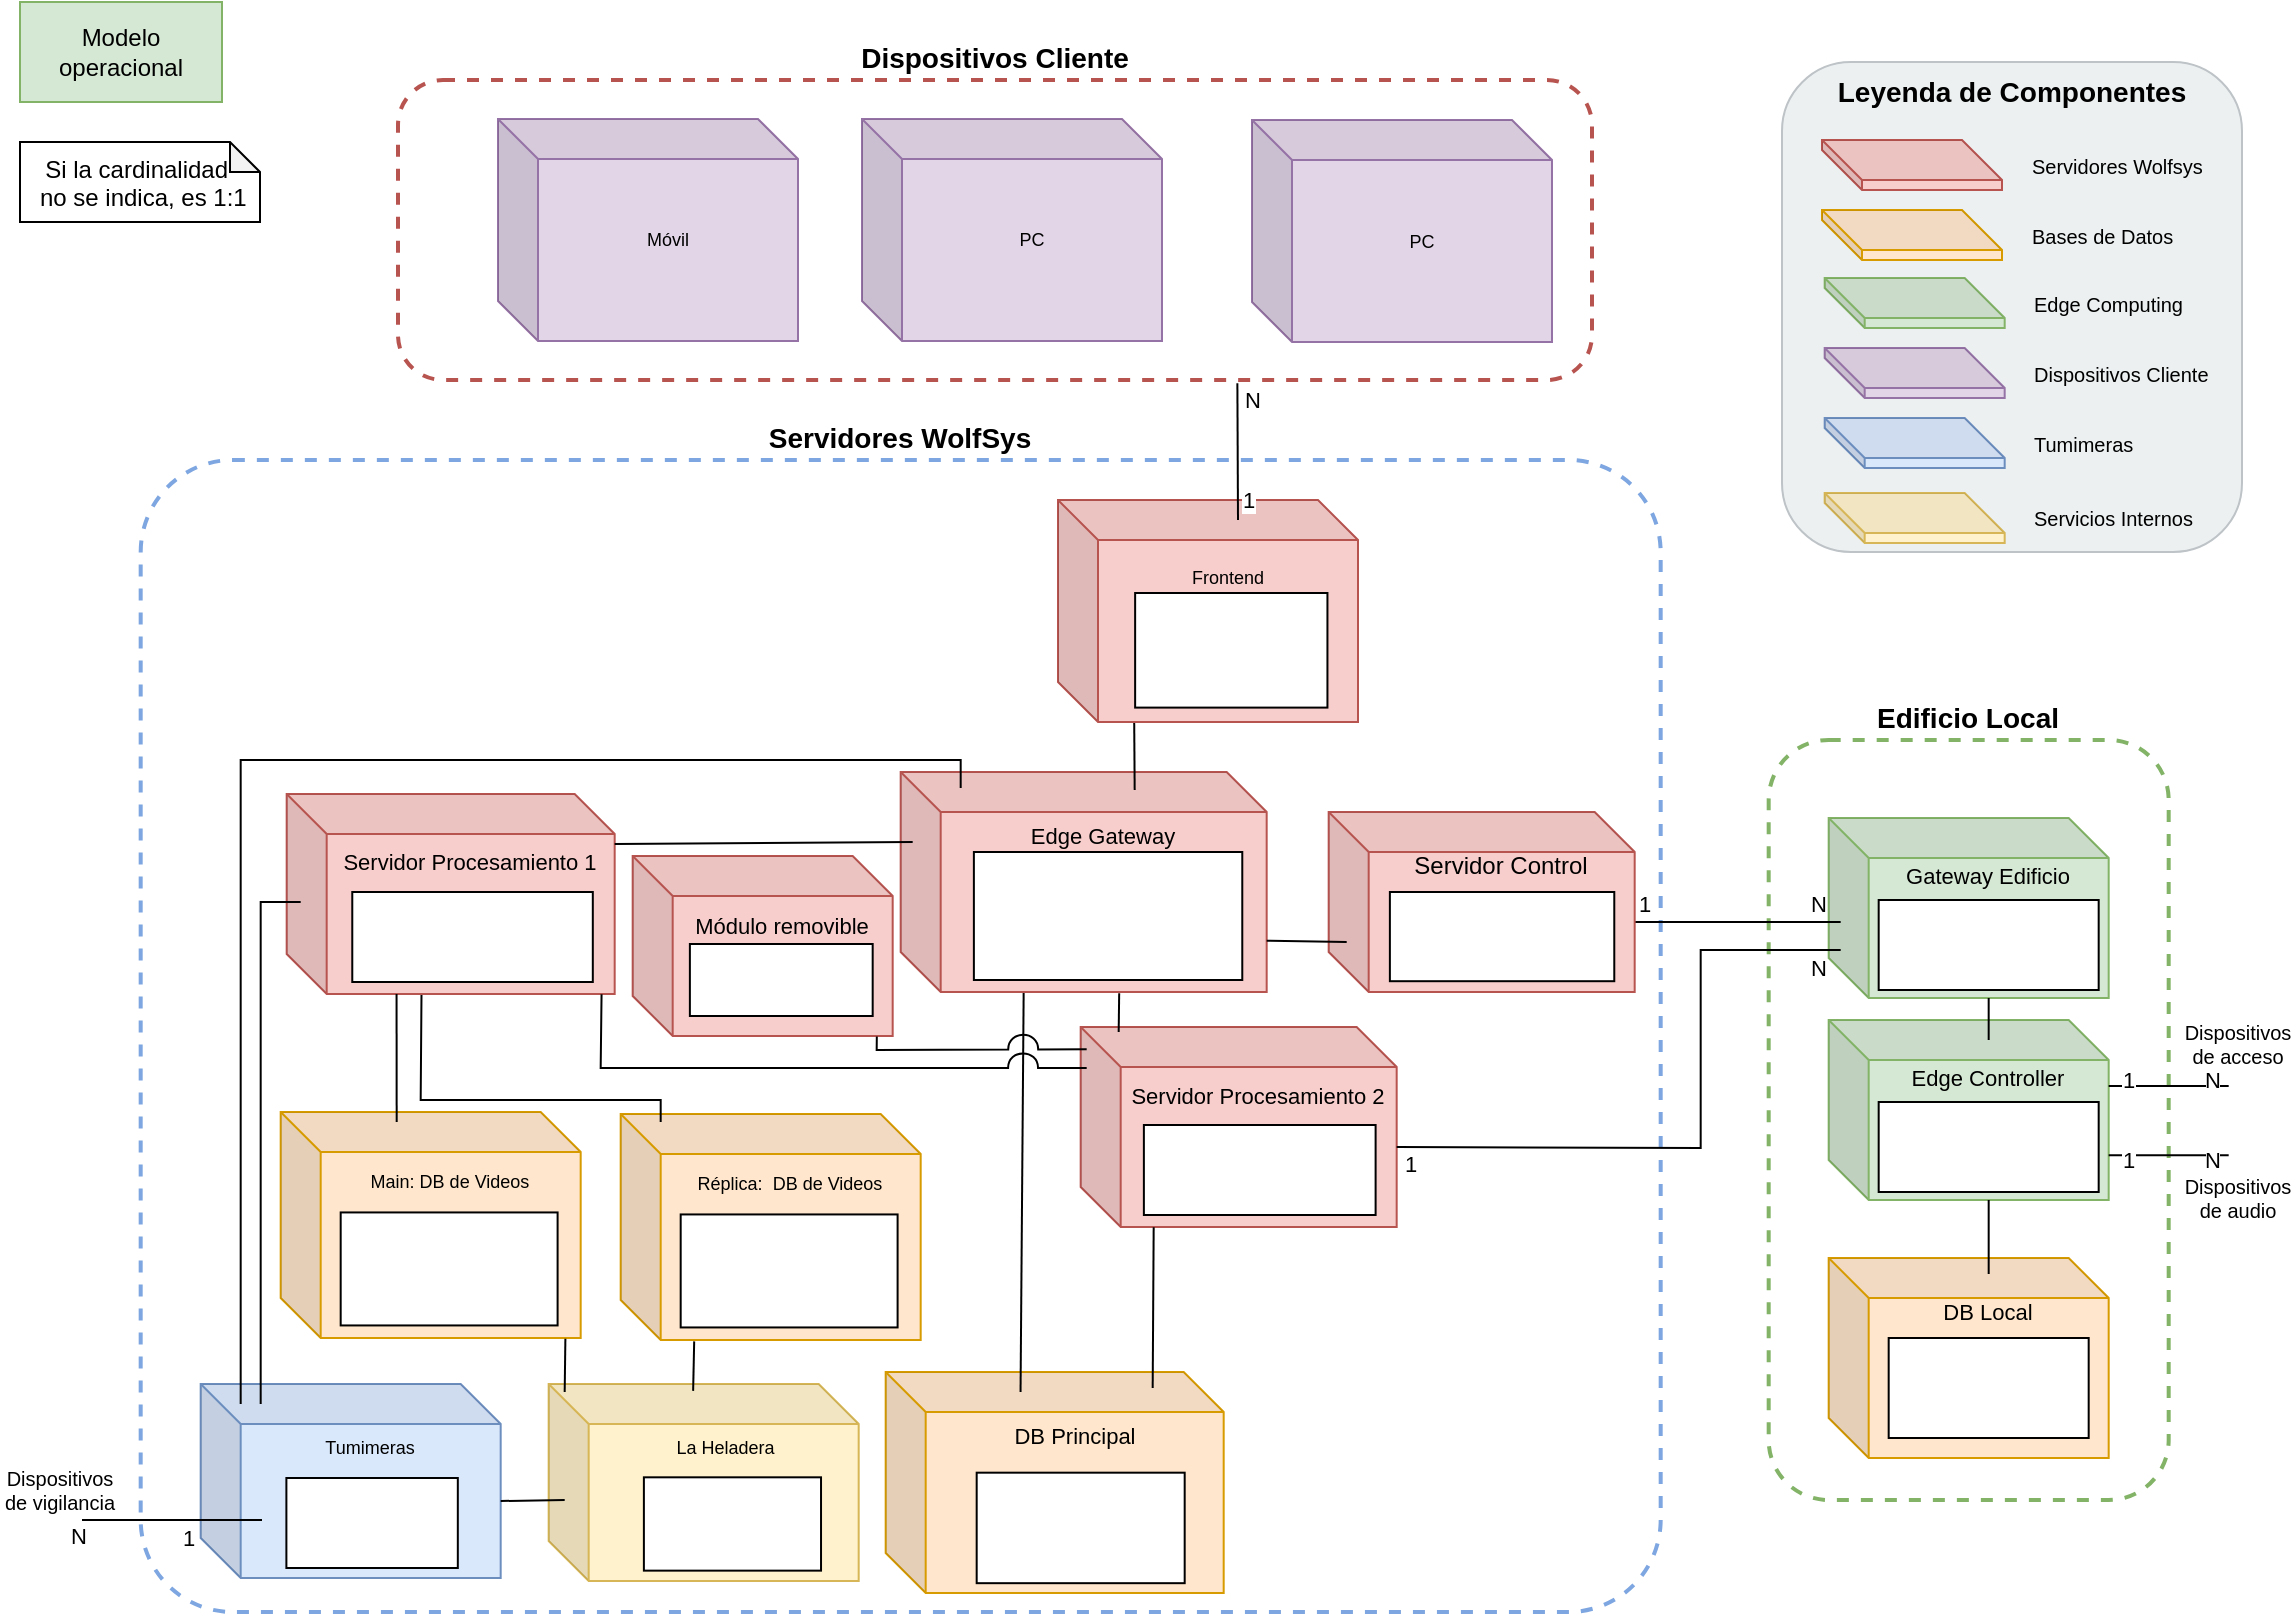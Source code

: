 <mxfile version="27.1.4">
  <diagram name="Page-1" id="L1RatjPxenl9vrnPu1-D">
    <mxGraphModel dx="349" dy="1107" grid="1" gridSize="10" guides="1" tooltips="1" connect="1" arrows="1" fold="1" page="1" pageScale="1" pageWidth="1169" pageHeight="827" math="0" shadow="0">
      <root>
        <mxCell id="0" />
        <mxCell id="1" parent="0" />
        <mxCell id="_g4azJEwnOYep_s2dSTF-1" value="Servidores WolfSys" style="rounded=1;whiteSpace=wrap;html=1;fillColor=none;strokeColor=#7EA6E0;strokeWidth=2;dashed=1;verticalAlign=bottom;fontSize=14;fontStyle=1;labelPosition=center;verticalLabelPosition=top;align=center;arcSize=8;" parent="1" vertex="1">
          <mxGeometry x="1241.34" y="240" width="760" height="576" as="geometry" />
        </mxCell>
        <mxCell id="_g4azJEwnOYep_s2dSTF-2" value="Edificio Local" style="rounded=1;whiteSpace=wrap;html=1;fillColor=none;strokeColor=#82B366;strokeWidth=2;dashed=1;verticalAlign=bottom;fontSize=14;fontStyle=1;labelPosition=center;verticalLabelPosition=top;align=center;" parent="1" vertex="1">
          <mxGeometry x="2055.34" y="380" width="200" height="380" as="geometry" />
        </mxCell>
        <mxCell id="_g4azJEwnOYep_s2dSTF-3" value="" style="group" parent="1" vertex="1" connectable="0">
          <mxGeometry x="2085.34" y="419" width="140" height="90" as="geometry" />
        </mxCell>
        <mxCell id="_g4azJEwnOYep_s2dSTF-4" value="Gateway Edificio&lt;br&gt;&lt;br&gt;&lt;div&gt;&lt;br&gt;&lt;/div&gt;&lt;div&gt;&lt;br&gt;&lt;/div&gt;&lt;div&gt;&lt;br&gt;&lt;/div&gt;" style="shape=cube;whiteSpace=wrap;html=1;boundedLbl=1;backgroundOutline=1;darkOpacity=0.05;darkOpacity2=0.1;fillColor=#d5e8d4;strokeColor=#82b366;fontSize=11;fontStyle=0;" parent="_g4azJEwnOYep_s2dSTF-3" vertex="1">
          <mxGeometry width="140" height="90" as="geometry" />
        </mxCell>
        <mxCell id="_g4azJEwnOYep_s2dSTF-5" value="" style="rounded=0;whiteSpace=wrap;html=1;" parent="_g4azJEwnOYep_s2dSTF-3" vertex="1">
          <mxGeometry x="25" y="41" width="110" height="45" as="geometry" />
        </mxCell>
        <mxCell id="_g4azJEwnOYep_s2dSTF-7" value="" style="group" parent="1" vertex="1" connectable="0">
          <mxGeometry x="2062" y="41" width="230" height="245" as="geometry" />
        </mxCell>
        <mxCell id="_g4azJEwnOYep_s2dSTF-8" value="Leyenda de Componentes" style="rounded=1;whiteSpace=wrap;html=1;fillColor=#ECF0F1;strokeColor=#BDC3C7;verticalAlign=top;fontSize=14;fontStyle=1;" parent="_g4azJEwnOYep_s2dSTF-7" vertex="1">
          <mxGeometry width="230" height="245" as="geometry" />
        </mxCell>
        <mxCell id="_g4azJEwnOYep_s2dSTF-9" value="Servidores Wolfsys" style="shape=cube;whiteSpace=wrap;html=1;boundedLbl=1;backgroundOutline=1;darkOpacity=0.05;darkOpacity2=0.1;fillColor=#f8cecc;strokeColor=#b85450;fontSize=10;verticalAlign=middle;labelBackgroundColor=none;horizontal=1;labelPosition=right;verticalLabelPosition=middle;align=left;spacing=15;" parent="_g4azJEwnOYep_s2dSTF-7" vertex="1">
          <mxGeometry x="20" y="39" width="90" height="25" as="geometry" />
        </mxCell>
        <mxCell id="_g4azJEwnOYep_s2dSTF-10" value="Bases de Datos" style="shape=cube;whiteSpace=wrap;html=1;boundedLbl=1;backgroundOutline=1;darkOpacity=0.05;darkOpacity2=0.1;fillColor=#ffe6cc;strokeColor=#d79b00;fontSize=10;align=left;labelPosition=right;verticalLabelPosition=middle;verticalAlign=middle;spacing=15;" parent="_g4azJEwnOYep_s2dSTF-7" vertex="1">
          <mxGeometry x="20" y="74" width="90" height="25" as="geometry" />
        </mxCell>
        <mxCell id="_g4azJEwnOYep_s2dSTF-11" value="Edge Computing" style="shape=cube;whiteSpace=wrap;html=1;boundedLbl=1;backgroundOutline=1;darkOpacity=0.05;darkOpacity2=0.1;fillColor=#d5e8d4;strokeColor=#82b366;fontSize=10;labelPosition=right;verticalLabelPosition=middle;align=left;verticalAlign=middle;spacing=15;" parent="_g4azJEwnOYep_s2dSTF-7" vertex="1">
          <mxGeometry x="21.34" y="108" width="90" height="25" as="geometry" />
        </mxCell>
        <mxCell id="_g4azJEwnOYep_s2dSTF-12" value="Dispositivos Cliente" style="shape=cube;whiteSpace=wrap;html=1;boundedLbl=1;backgroundOutline=1;darkOpacity=0.05;darkOpacity2=0.1;fillColor=#e1d5e7;strokeColor=#9673a6;fontSize=10;labelPosition=right;verticalLabelPosition=middle;align=left;verticalAlign=middle;spacing=15;" parent="_g4azJEwnOYep_s2dSTF-7" vertex="1">
          <mxGeometry x="21.34" y="143" width="90" height="25" as="geometry" />
        </mxCell>
        <mxCell id="_g4azJEwnOYep_s2dSTF-13" value="Tumimeras" style="shape=cube;whiteSpace=wrap;html=1;boundedLbl=1;backgroundOutline=1;darkOpacity=0.05;darkOpacity2=0.1;fillColor=#dae8fc;strokeColor=#6c8ebf;fontSize=10;labelPosition=right;verticalLabelPosition=middle;align=left;verticalAlign=middle;spacing=15;" parent="_g4azJEwnOYep_s2dSTF-7" vertex="1">
          <mxGeometry x="21.34" y="178" width="90" height="25" as="geometry" />
        </mxCell>
        <mxCell id="_g4azJEwnOYep_s2dSTF-14" value="Servicios Internos" style="shape=cube;whiteSpace=wrap;html=1;boundedLbl=1;backgroundOutline=1;darkOpacity=0.05;darkOpacity2=0.1;fillColor=#fff2cc;strokeColor=#d6b656;fontSize=10;labelPosition=right;verticalLabelPosition=middle;align=left;verticalAlign=middle;spacing=15;" parent="_g4azJEwnOYep_s2dSTF-7" vertex="1">
          <mxGeometry x="21.34" y="215.5" width="90" height="25" as="geometry" />
        </mxCell>
        <mxCell id="_g4azJEwnOYep_s2dSTF-15" value="" style="group" parent="1" vertex="1" connectable="0">
          <mxGeometry x="2085.34" y="639" width="140" height="100" as="geometry" />
        </mxCell>
        <mxCell id="_g4azJEwnOYep_s2dSTF-16" value="DB Local&lt;div&gt;&lt;br&gt;&lt;/div&gt;&lt;div&gt;&lt;br&gt;&lt;/div&gt;&lt;div&gt;&lt;br&gt;&lt;/div&gt;&lt;div&gt;&lt;br&gt;&lt;/div&gt;&lt;div&gt;&lt;br&gt;&lt;/div&gt;" style="shape=cube;whiteSpace=wrap;html=1;boundedLbl=1;backgroundOutline=1;darkOpacity=0.05;darkOpacity2=0.1;fillColor=#ffe6cc;strokeColor=#d79b00;fontSize=11;fontStyle=0;" parent="_g4azJEwnOYep_s2dSTF-15" vertex="1">
          <mxGeometry width="140" height="100" as="geometry" />
        </mxCell>
        <mxCell id="_g4azJEwnOYep_s2dSTF-17" value="" style="rounded=0;whiteSpace=wrap;html=1;" parent="_g4azJEwnOYep_s2dSTF-15" vertex="1">
          <mxGeometry x="30" y="40" width="100" height="50" as="geometry" />
        </mxCell>
        <mxCell id="_g4azJEwnOYep_s2dSTF-18" value="" style="group" parent="1" vertex="1" connectable="0">
          <mxGeometry x="2085.34" y="520" width="140" height="90" as="geometry" />
        </mxCell>
        <mxCell id="_g4azJEwnOYep_s2dSTF-19" value="Edge Controller&lt;br&gt;&lt;br&gt;&lt;div&gt;&lt;br&gt;&lt;/div&gt;&lt;div&gt;&lt;br&gt;&lt;/div&gt;&lt;div&gt;&lt;br&gt;&lt;/div&gt;" style="shape=cube;whiteSpace=wrap;html=1;boundedLbl=1;backgroundOutline=1;darkOpacity=0.05;darkOpacity2=0.1;fillColor=#d5e8d4;strokeColor=#82b366;fontSize=11;fontStyle=0;" parent="_g4azJEwnOYep_s2dSTF-18" vertex="1">
          <mxGeometry width="140" height="90" as="geometry" />
        </mxCell>
        <mxCell id="_g4azJEwnOYep_s2dSTF-20" value="" style="rounded=0;whiteSpace=wrap;html=1;" parent="_g4azJEwnOYep_s2dSTF-18" vertex="1">
          <mxGeometry x="25" y="41" width="110" height="45" as="geometry" />
        </mxCell>
        <mxCell id="_g4azJEwnOYep_s2dSTF-21" value="" style="endArrow=none;html=1;rounded=0;exitX=0;exitY=0;exitDx=153;exitDy=55;exitPerimeter=0;" parent="1" source="_g4azJEwnOYep_s2dSTF-33" edge="1">
          <mxGeometry width="50" height="50" relative="1" as="geometry">
            <mxPoint x="2021.34" y="430" as="sourcePoint" />
            <mxPoint x="2091.34" y="471" as="targetPoint" />
          </mxGeometry>
        </mxCell>
        <mxCell id="_g4azJEwnOYep_s2dSTF-22" value="1" style="edgeLabel;html=1;align=center;verticalAlign=middle;resizable=0;points=[];" parent="_g4azJEwnOYep_s2dSTF-21" vertex="1" connectable="0">
          <mxGeometry x="-0.84" relative="1" as="geometry">
            <mxPoint x="-4" y="-9" as="offset" />
          </mxGeometry>
        </mxCell>
        <mxCell id="_g4azJEwnOYep_s2dSTF-23" value="N" style="edgeLabel;html=1;align=center;verticalAlign=middle;resizable=0;points=[];" parent="_g4azJEwnOYep_s2dSTF-21" vertex="1" connectable="0">
          <mxGeometry x="0.79" relative="1" as="geometry">
            <mxPoint x="-1" y="-9" as="offset" />
          </mxGeometry>
        </mxCell>
        <mxCell id="_g4azJEwnOYep_s2dSTF-24" value="" style="group" parent="1" vertex="1" connectable="0">
          <mxGeometry x="1613.84" y="696" width="169" height="110.5" as="geometry" />
        </mxCell>
        <mxCell id="_g4azJEwnOYep_s2dSTF-25" value="" style="group" parent="_g4azJEwnOYep_s2dSTF-24" vertex="1" connectable="0">
          <mxGeometry width="169" height="110.5" as="geometry" />
        </mxCell>
        <mxCell id="_g4azJEwnOYep_s2dSTF-26" value="DB Principal&lt;br&gt;&lt;br&gt;&lt;div&gt;&lt;br&gt;&lt;/div&gt;&lt;div&gt;&lt;br&gt;&lt;/div&gt;&lt;div&gt;&lt;br&gt;&lt;/div&gt;&lt;div&gt;&lt;br&gt;&lt;/div&gt;" style="shape=cube;whiteSpace=wrap;html=1;boundedLbl=1;backgroundOutline=1;darkOpacity=0.05;darkOpacity2=0.1;fillColor=#ffe6cc;strokeColor=#d79b00;fontSize=11;fontStyle=0;" parent="_g4azJEwnOYep_s2dSTF-25" vertex="1">
          <mxGeometry width="169" height="110.5" as="geometry" />
        </mxCell>
        <mxCell id="_g4azJEwnOYep_s2dSTF-27" value="" style="rounded=0;whiteSpace=wrap;html=1;" parent="_g4azJEwnOYep_s2dSTF-25" vertex="1">
          <mxGeometry x="45.5" y="50.339" width="104.0" height="55.25" as="geometry" />
        </mxCell>
        <mxCell id="_g4azJEwnOYep_s2dSTF-28" value="" style="endArrow=none;html=1;rounded=0;exitX=0.399;exitY=0.09;exitDx=0;exitDy=0;exitPerimeter=0;entryX=0.336;entryY=1.002;entryDx=0;entryDy=0;entryPerimeter=0;" parent="1" source="_g4azJEwnOYep_s2dSTF-26" target="_g4azJEwnOYep_s2dSTF-45" edge="1">
          <mxGeometry width="50" height="50" relative="1" as="geometry">
            <mxPoint x="1651.34" y="676" as="sourcePoint" />
            <mxPoint x="1683.34" y="508" as="targetPoint" />
          </mxGeometry>
        </mxCell>
        <mxCell id="_g4azJEwnOYep_s2dSTF-29" value="" style="group" parent="1" vertex="1" connectable="0">
          <mxGeometry x="1711.34" y="523.5" width="158" height="100" as="geometry" />
        </mxCell>
        <mxCell id="_g4azJEwnOYep_s2dSTF-30" value="Servidor Procesamiento 2&lt;br&gt;&lt;br&gt;&lt;div&gt;&lt;br&gt;&lt;/div&gt;&lt;div&gt;&lt;br&gt;&lt;/div&gt;&lt;div&gt;&lt;br&gt;&lt;/div&gt;" style="shape=cube;whiteSpace=wrap;html=1;boundedLbl=1;backgroundOutline=1;darkOpacity=0.05;darkOpacity2=0.1;fillColor=#f8cecc;strokeColor=#b85450;fontSize=11;fontStyle=0;" parent="_g4azJEwnOYep_s2dSTF-29" vertex="1">
          <mxGeometry width="158.0" height="100" as="geometry" />
        </mxCell>
        <mxCell id="_g4azJEwnOYep_s2dSTF-31" value="" style="rounded=0;whiteSpace=wrap;html=1;verticalAlign=top;" parent="_g4azJEwnOYep_s2dSTF-29" vertex="1">
          <mxGeometry x="31.6" y="49" width="115.867" height="45" as="geometry" />
        </mxCell>
        <mxCell id="_g4azJEwnOYep_s2dSTF-32" value="" style="group" parent="1" vertex="1" connectable="0">
          <mxGeometry x="1835.34" y="416" width="153" height="90" as="geometry" />
        </mxCell>
        <mxCell id="_g4azJEwnOYep_s2dSTF-33" value="Servidor Control&lt;br&gt;&lt;br&gt;&lt;div&gt;&lt;br&gt;&lt;/div&gt;&lt;div&gt;&lt;br&gt;&lt;/div&gt;&lt;div&gt;&lt;br&gt;&lt;/div&gt;" style="shape=cube;whiteSpace=wrap;html=1;boundedLbl=1;backgroundOutline=1;darkOpacity=0.05;darkOpacity2=0.1;fillColor=#f8cecc;strokeColor=#b85450;fontSize=12;fontStyle=0;" parent="_g4azJEwnOYep_s2dSTF-32" vertex="1">
          <mxGeometry width="153" height="90" as="geometry" />
        </mxCell>
        <mxCell id="_g4azJEwnOYep_s2dSTF-34" value="" style="rounded=0;whiteSpace=wrap;html=1;" parent="_g4azJEwnOYep_s2dSTF-32" vertex="1">
          <mxGeometry x="30.6" y="40" width="112.2" height="44.6" as="geometry" />
        </mxCell>
        <mxCell id="_g4azJEwnOYep_s2dSTF-35" value="" style="group" parent="1" vertex="1" connectable="0">
          <mxGeometry x="1271.34" y="702" width="150" height="97" as="geometry" />
        </mxCell>
        <mxCell id="_g4azJEwnOYep_s2dSTF-36" value="Tumimeras&lt;br&gt;&lt;br&gt;&lt;div&gt;&lt;br&gt;&lt;/div&gt;&lt;div&gt;&lt;br&gt;&lt;/div&gt;&lt;div&gt;&lt;br&gt;&lt;/div&gt;&lt;div&gt;&lt;br&gt;&lt;/div&gt;" style="shape=cube;whiteSpace=wrap;html=1;boundedLbl=1;backgroundOutline=1;darkOpacity=0.05;darkOpacity2=0.1;fillColor=#dae8fc;strokeColor=#6c8ebf;fontSize=9;fontStyle=0;" parent="_g4azJEwnOYep_s2dSTF-35" vertex="1">
          <mxGeometry width="150" height="97" as="geometry" />
        </mxCell>
        <mxCell id="_g4azJEwnOYep_s2dSTF-37" value="" style="rounded=0;whiteSpace=wrap;html=1;fontSize=9;" parent="_g4azJEwnOYep_s2dSTF-35" vertex="1">
          <mxGeometry x="42.857" y="47" width="85.714" height="45" as="geometry" />
        </mxCell>
        <mxCell id="_g4azJEwnOYep_s2dSTF-38" value="" style="group" parent="1" vertex="1" connectable="0">
          <mxGeometry x="1311.34" y="566" width="150" height="113" as="geometry" />
        </mxCell>
        <mxCell id="_g4azJEwnOYep_s2dSTF-39" value="Main: DB de Videos&lt;br&gt;&lt;br&gt;&lt;br&gt;&lt;div&gt;&lt;br&gt;&lt;/div&gt;&lt;div&gt;&lt;br&gt;&lt;/div&gt;&lt;div&gt;&lt;br&gt;&lt;/div&gt;&lt;div&gt;&lt;br&gt;&lt;/div&gt;" style="shape=cube;whiteSpace=wrap;html=1;boundedLbl=1;backgroundOutline=1;darkOpacity=0.05;darkOpacity2=0.1;fillColor=#ffe6cc;strokeColor=#d79b00;fontSize=9;fontStyle=0;" parent="_g4azJEwnOYep_s2dSTF-38" vertex="1">
          <mxGeometry width="150" height="113.0" as="geometry" />
        </mxCell>
        <mxCell id="_g4azJEwnOYep_s2dSTF-40" value="" style="rounded=0;whiteSpace=wrap;html=1;fontSize=8;" parent="_g4azJEwnOYep_s2dSTF-38" vertex="1">
          <mxGeometry x="30" y="50.22" width="108.46" height="56.5" as="geometry" />
        </mxCell>
        <mxCell id="_g4azJEwnOYep_s2dSTF-41" value="" style="group" parent="1" vertex="1" connectable="0">
          <mxGeometry x="1314.34" y="407" width="164" height="100" as="geometry" />
        </mxCell>
        <mxCell id="_g4azJEwnOYep_s2dSTF-42" value="Servidor Procesamiento 1&lt;div&gt;&lt;br&gt;&lt;/div&gt;&lt;div&gt;&lt;br&gt;&lt;/div&gt;&lt;div&gt;&lt;br&gt;&lt;/div&gt;&lt;div&gt;&lt;br&gt;&lt;/div&gt;" style="shape=cube;whiteSpace=wrap;html=1;boundedLbl=1;backgroundOutline=1;darkOpacity=0.05;darkOpacity2=0.1;fillColor=#f8cecc;strokeColor=#b85450;fontSize=11;fontStyle=0;" parent="_g4azJEwnOYep_s2dSTF-41" vertex="1">
          <mxGeometry width="164.0" height="100" as="geometry" />
        </mxCell>
        <mxCell id="_g4azJEwnOYep_s2dSTF-43" value="" style="rounded=0;whiteSpace=wrap;html=1;verticalAlign=top;fontSize=10;spacing=0;" parent="_g4azJEwnOYep_s2dSTF-41" vertex="1">
          <mxGeometry x="32.8" y="49" width="120.267" height="45" as="geometry" />
        </mxCell>
        <mxCell id="_g4azJEwnOYep_s2dSTF-44" value="" style="group" parent="1" vertex="1" connectable="0">
          <mxGeometry x="1621.34" y="406" width="183" height="100" as="geometry" />
        </mxCell>
        <mxCell id="_g4azJEwnOYep_s2dSTF-45" value="Edge Gateway&lt;div&gt;&lt;br&gt;&lt;/div&gt;&lt;div&gt;&lt;br&gt;&lt;/div&gt;&lt;div&gt;&lt;br&gt;&lt;/div&gt;&lt;div&gt;&lt;br&gt;&lt;/div&gt;&lt;div&gt;&lt;br&gt;&lt;/div&gt;" style="shape=cube;whiteSpace=wrap;html=1;boundedLbl=1;backgroundOutline=1;darkOpacity=0.05;darkOpacity2=0.1;fillColor=#f8cecc;strokeColor=#b85450;fontSize=11;fontStyle=0;" parent="_g4azJEwnOYep_s2dSTF-44" vertex="1">
          <mxGeometry y="-10" width="183" height="110" as="geometry" />
        </mxCell>
        <mxCell id="_g4azJEwnOYep_s2dSTF-46" value="" style="rounded=0;whiteSpace=wrap;html=1;fontSize=10;" parent="_g4azJEwnOYep_s2dSTF-44" vertex="1">
          <mxGeometry x="36.6" y="30" width="134.2" height="64" as="geometry" />
        </mxCell>
        <mxCell id="_g4azJEwnOYep_s2dSTF-47" value="" style="group" parent="1" vertex="1" connectable="0">
          <mxGeometry x="1487.34" y="438" width="140" height="90" as="geometry" />
        </mxCell>
        <mxCell id="_g4azJEwnOYep_s2dSTF-48" value="Módulo removible&lt;div&gt;&lt;br&gt;&lt;/div&gt;&lt;div&gt;&lt;br&gt;&lt;/div&gt;&lt;div&gt;&lt;br&gt;&lt;/div&gt;" style="shape=cube;whiteSpace=wrap;html=1;boundedLbl=1;backgroundOutline=1;darkOpacity=0.05;darkOpacity2=0.1;fillColor=#f8cecc;strokeColor=#b85450;fontSize=11;fontStyle=0;" parent="_g4azJEwnOYep_s2dSTF-47" vertex="1">
          <mxGeometry width="130" height="90" as="geometry" />
        </mxCell>
        <mxCell id="_g4azJEwnOYep_s2dSTF-49" value="" style="rounded=0;whiteSpace=wrap;html=1;verticalAlign=top;fontSize=10;" parent="_g4azJEwnOYep_s2dSTF-47" vertex="1">
          <mxGeometry x="28.6" y="44" width="91.4" height="36" as="geometry" />
        </mxCell>
        <mxCell id="_g4azJEwnOYep_s2dSTF-50" value="" style="endArrow=none;html=1;rounded=0;exitX=0;exitY=0;exitDx=164.0;exitDy=60;exitPerimeter=0;" parent="1" edge="1">
          <mxGeometry width="50" height="50" relative="1" as="geometry">
            <mxPoint x="1478.34" y="432" as="sourcePoint" />
            <mxPoint x="1627.34" y="431" as="targetPoint" />
          </mxGeometry>
        </mxCell>
        <mxCell id="_g4azJEwnOYep_s2dSTF-51" value="" style="endArrow=none;html=1;rounded=0;entryX=0.335;entryY=1;entryDx=0;entryDy=0;entryPerimeter=0;" parent="1" target="_g4azJEwnOYep_s2dSTF-42" edge="1">
          <mxGeometry width="50" height="50" relative="1" as="geometry">
            <mxPoint x="1369.34" y="571" as="sourcePoint" />
            <mxPoint x="1369.116" y="539.3" as="targetPoint" />
          </mxGeometry>
        </mxCell>
        <mxCell id="_g4azJEwnOYep_s2dSTF-52" value="" style="endArrow=none;html=1;rounded=0;exitX=1;exitY=0.767;exitDx=0;exitDy=0;exitPerimeter=0;" parent="1" source="_g4azJEwnOYep_s2dSTF-45" edge="1">
          <mxGeometry width="50" height="50" relative="1" as="geometry">
            <mxPoint x="1811.34" y="536" as="sourcePoint" />
            <mxPoint x="1844.34" y="481" as="targetPoint" />
          </mxGeometry>
        </mxCell>
        <mxCell id="_g4azJEwnOYep_s2dSTF-53" value="" style="endArrow=none;html=1;rounded=0;entryX=0.96;entryY=1.001;entryDx=0;entryDy=0;entryPerimeter=0;jumpStyle=arc;jumpSize=15;" parent="1" target="_g4azJEwnOYep_s2dSTF-42" edge="1">
          <mxGeometry width="50" height="50" relative="1" as="geometry">
            <mxPoint x="1714.34" y="544" as="sourcePoint" />
            <mxPoint x="1488.712" y="509.5" as="targetPoint" />
            <Array as="points">
              <mxPoint x="1471.34" y="544" />
            </Array>
          </mxGeometry>
        </mxCell>
        <mxCell id="_g4azJEwnOYep_s2dSTF-54" value="" style="endArrow=none;html=1;rounded=0;entryX=0.597;entryY=1.006;entryDx=0;entryDy=0;entryPerimeter=0;" parent="1" target="_g4azJEwnOYep_s2dSTF-45" edge="1">
          <mxGeometry width="50" height="50" relative="1" as="geometry">
            <mxPoint x="1730.34" y="526" as="sourcePoint" />
            <mxPoint x="1771.34" y="566" as="targetPoint" />
          </mxGeometry>
        </mxCell>
        <mxCell id="_g4azJEwnOYep_s2dSTF-55" value="" style="endArrow=none;html=1;rounded=0;exitX=0.939;exitY=1.003;exitDx=0;exitDy=0;exitPerimeter=0;entryX=0.019;entryY=0.111;entryDx=0;entryDy=0;entryPerimeter=0;jumpStyle=arc;jumpSize=15;" parent="1" source="_g4azJEwnOYep_s2dSTF-48" target="_g4azJEwnOYep_s2dSTF-30" edge="1">
          <mxGeometry width="50" height="50" relative="1" as="geometry">
            <mxPoint x="1651.34" y="596" as="sourcePoint" />
            <mxPoint x="1701.34" y="546" as="targetPoint" />
            <Array as="points">
              <mxPoint x="1609.34" y="535" />
            </Array>
          </mxGeometry>
        </mxCell>
        <mxCell id="_g4azJEwnOYep_s2dSTF-56" value="" style="endArrow=none;html=1;rounded=0;exitX=0.231;exitY=1.001;exitDx=0;exitDy=0;exitPerimeter=0;" parent="1" source="_g4azJEwnOYep_s2dSTF-30" edge="1">
          <mxGeometry width="50" height="50" relative="1" as="geometry">
            <mxPoint x="1801.34" y="746" as="sourcePoint" />
            <mxPoint x="1747.34" y="704" as="targetPoint" />
          </mxGeometry>
        </mxCell>
        <mxCell id="_g4azJEwnOYep_s2dSTF-57" value="" style="endArrow=none;html=1;rounded=0;exitX=0;exitY=0;exitDx=158.0;exitDy=60;exitPerimeter=0;" parent="1" source="_g4azJEwnOYep_s2dSTF-30" edge="1">
          <mxGeometry width="50" height="50" relative="1" as="geometry">
            <mxPoint x="1931.34" y="640" as="sourcePoint" />
            <mxPoint x="2091.34" y="485" as="targetPoint" />
            <Array as="points">
              <mxPoint x="2021.34" y="584" />
              <mxPoint x="2021.34" y="485" />
            </Array>
          </mxGeometry>
        </mxCell>
        <mxCell id="_g4azJEwnOYep_s2dSTF-58" value="N" style="edgeLabel;html=1;align=center;verticalAlign=middle;resizable=0;points=[];" parent="_g4azJEwnOYep_s2dSTF-57" vertex="1" connectable="0">
          <mxGeometry x="0.924" y="-1" relative="1" as="geometry">
            <mxPoint y="8" as="offset" />
          </mxGeometry>
        </mxCell>
        <mxCell id="_g4azJEwnOYep_s2dSTF-59" value="1" style="edgeLabel;html=1;align=center;verticalAlign=middle;resizable=0;points=[];" parent="_g4azJEwnOYep_s2dSTF-57" vertex="1" connectable="0">
          <mxGeometry x="-0.958" y="-1" relative="1" as="geometry">
            <mxPoint y="7" as="offset" />
          </mxGeometry>
        </mxCell>
        <mxCell id="_g4azJEwnOYep_s2dSTF-60" value="" style="group" parent="1" vertex="1" connectable="0">
          <mxGeometry x="1445.34" y="702" width="155" height="98.5" as="geometry" />
        </mxCell>
        <mxCell id="_g4azJEwnOYep_s2dSTF-61" value="&amp;nbsp;La Heladera&lt;br&gt;&lt;br&gt;&lt;div&gt;&lt;br&gt;&lt;/div&gt;&lt;div&gt;&lt;br&gt;&lt;/div&gt;&lt;div&gt;&lt;br&gt;&lt;/div&gt;&lt;div&gt;&lt;br&gt;&lt;/div&gt;" style="shape=cube;whiteSpace=wrap;html=1;boundedLbl=1;backgroundOutline=1;darkOpacity=0.05;darkOpacity2=0.1;fillColor=#fff2cc;strokeColor=#d6b656;fontSize=9;fontStyle=0;" parent="_g4azJEwnOYep_s2dSTF-60" vertex="1">
          <mxGeometry width="155" height="98.5" as="geometry" />
        </mxCell>
        <mxCell id="_g4azJEwnOYep_s2dSTF-62" value="" style="rounded=0;whiteSpace=wrap;html=1;fontSize=9;" parent="_g4azJEwnOYep_s2dSTF-60" vertex="1">
          <mxGeometry x="47.607" y="46.658" width="88.571" height="46.658" as="geometry" />
        </mxCell>
        <mxCell id="_g4azJEwnOYep_s2dSTF-63" value="" style="endArrow=none;html=1;rounded=0;exitX=0;exitY=0;exitDx=150;exitDy=58.5;exitPerimeter=0;" parent="1" source="_g4azJEwnOYep_s2dSTF-36" edge="1">
          <mxGeometry width="50" height="50" relative="1" as="geometry">
            <mxPoint x="1472.34" y="862" as="sourcePoint" />
            <mxPoint x="1453.34" y="760" as="targetPoint" />
          </mxGeometry>
        </mxCell>
        <mxCell id="_g4azJEwnOYep_s2dSTF-64" value="" style="endArrow=none;html=1;rounded=0;entryX=0.949;entryY=1.003;entryDx=0;entryDy=0;entryPerimeter=0;" parent="1" target="_g4azJEwnOYep_s2dSTF-39" edge="1">
          <mxGeometry width="50" height="50" relative="1" as="geometry">
            <mxPoint x="1453.34" y="706" as="sourcePoint" />
            <mxPoint x="1441.34" y="649" as="targetPoint" />
          </mxGeometry>
        </mxCell>
        <mxCell id="_g4azJEwnOYep_s2dSTF-65" value="" style="endArrow=none;html=1;rounded=0;" parent="1" edge="1">
          <mxGeometry width="50" height="50" relative="1" as="geometry">
            <mxPoint x="1301.34" y="712" as="sourcePoint" />
            <mxPoint x="1321.34" y="461" as="targetPoint" />
            <Array as="points">
              <mxPoint x="1301.34" y="461" />
            </Array>
          </mxGeometry>
        </mxCell>
        <mxCell id="_g4azJEwnOYep_s2dSTF-66" value="" style="endArrow=none;html=1;rounded=0;" parent="1" edge="1">
          <mxGeometry width="50" height="50" relative="1" as="geometry">
            <mxPoint x="1291.34" y="712" as="sourcePoint" />
            <mxPoint x="1651.34" y="404" as="targetPoint" />
            <Array as="points">
              <mxPoint x="1291.34" y="390" />
              <mxPoint x="1651.34" y="390" />
            </Array>
          </mxGeometry>
        </mxCell>
        <mxCell id="_g4azJEwnOYep_s2dSTF-67" value="" style="endArrow=none;html=1;rounded=0;entryX=0.254;entryY=1;entryDx=0;entryDy=0;entryPerimeter=0;" parent="1" target="-aFQt0R_n237FegXMDXR-12" edge="1">
          <mxGeometry width="50" height="50" relative="1" as="geometry">
            <mxPoint x="1738.34" y="405" as="sourcePoint" />
            <mxPoint x="1736.531" y="291.65" as="targetPoint" />
          </mxGeometry>
        </mxCell>
        <mxCell id="_g4azJEwnOYep_s2dSTF-73" value="Modelo operacional" style="rounded=0;whiteSpace=wrap;html=1;fillColor=#d5e8d4;strokeColor=#82b366;" parent="1" vertex="1">
          <mxGeometry x="1181" y="11" width="101" height="50" as="geometry" />
        </mxCell>
        <mxCell id="_g4azJEwnOYep_s2dSTF-74" value="" style="group" parent="1" vertex="1" connectable="0">
          <mxGeometry x="1481.34" y="567" width="150" height="113" as="geometry" />
        </mxCell>
        <mxCell id="_g4azJEwnOYep_s2dSTF-75" value="Réplica:&amp;nbsp; DB de Videos&lt;br&gt;&lt;br&gt;&lt;br&gt;&lt;div&gt;&lt;br&gt;&lt;/div&gt;&lt;div&gt;&lt;br&gt;&lt;/div&gt;&lt;div&gt;&lt;br&gt;&lt;/div&gt;&lt;div&gt;&lt;br&gt;&lt;/div&gt;" style="shape=cube;whiteSpace=wrap;html=1;boundedLbl=1;backgroundOutline=1;darkOpacity=0.05;darkOpacity2=0.1;fillColor=#ffe6cc;strokeColor=#d79b00;fontSize=9;fontStyle=0;" parent="_g4azJEwnOYep_s2dSTF-74" vertex="1">
          <mxGeometry width="150" height="113.0" as="geometry" />
        </mxCell>
        <mxCell id="_g4azJEwnOYep_s2dSTF-76" value="" style="rounded=0;whiteSpace=wrap;html=1;fontSize=8;" parent="_g4azJEwnOYep_s2dSTF-74" vertex="1">
          <mxGeometry x="30" y="50.22" width="108.46" height="56.5" as="geometry" />
        </mxCell>
        <mxCell id="_g4azJEwnOYep_s2dSTF-77" value="" style="endArrow=none;html=1;rounded=0;entryX=0.411;entryY=1.005;entryDx=0;entryDy=0;entryPerimeter=0;" parent="1" target="_g4azJEwnOYep_s2dSTF-42" edge="1">
          <mxGeometry width="50" height="50" relative="1" as="geometry">
            <mxPoint x="1501.34" y="571" as="sourcePoint" />
            <mxPoint x="1451.34" y="520" as="targetPoint" />
            <Array as="points">
              <mxPoint x="1501.34" y="560" />
              <mxPoint x="1381.34" y="560" />
            </Array>
          </mxGeometry>
        </mxCell>
        <mxCell id="_g4azJEwnOYep_s2dSTF-78" value="" style="endArrow=none;html=1;rounded=0;entryX=0.245;entryY=1.006;entryDx=0;entryDy=0;entryPerimeter=0;exitX=0.466;exitY=0.035;exitDx=0;exitDy=0;exitPerimeter=0;" parent="1" source="_g4azJEwnOYep_s2dSTF-61" target="_g4azJEwnOYep_s2dSTF-75" edge="1">
          <mxGeometry width="50" height="50" relative="1" as="geometry">
            <mxPoint x="1388.34" y="708" as="sourcePoint" />
            <mxPoint x="1551.34" y="710" as="targetPoint" />
          </mxGeometry>
        </mxCell>
        <mxCell id="_g4azJEwnOYep_s2dSTF-79" value="" style="endArrow=none;html=1;rounded=0;entryX=0;entryY=0;entryDx=80;entryDy=90;entryPerimeter=0;" parent="1" target="_g4azJEwnOYep_s2dSTF-4" edge="1">
          <mxGeometry width="50" height="50" relative="1" as="geometry">
            <mxPoint x="2165.34" y="530" as="sourcePoint" />
            <mxPoint x="2305.34" y="500" as="targetPoint" />
          </mxGeometry>
        </mxCell>
        <mxCell id="_g4azJEwnOYep_s2dSTF-80" value="" style="endArrow=none;html=1;rounded=0;entryX=0;entryY=0;entryDx=80;entryDy=90;entryPerimeter=0;" parent="1" target="_g4azJEwnOYep_s2dSTF-19" edge="1">
          <mxGeometry width="50" height="50" relative="1" as="geometry">
            <mxPoint x="2165.34" y="647" as="sourcePoint" />
            <mxPoint x="2185.34" y="620" as="targetPoint" />
          </mxGeometry>
        </mxCell>
        <mxCell id="_g4azJEwnOYep_s2dSTF-81" value="Si la cardinalidad&amp;nbsp;&lt;div&gt;&amp;nbsp;no se indica, es 1:1&lt;/div&gt;" style="shape=note;whiteSpace=wrap;html=1;backgroundOutline=1;darkOpacity=0.05;verticalAlign=top;size=15;" parent="1" vertex="1">
          <mxGeometry x="1181" y="81" width="120" height="40" as="geometry" />
        </mxCell>
        <mxCell id="_g4azJEwnOYep_s2dSTF-82" value="" style="endArrow=none;html=1;rounded=0;exitX=0;exitY=0;exitDx=140;exitDy=55;exitPerimeter=0;" parent="1" edge="1">
          <mxGeometry width="50" height="50" relative="1" as="geometry">
            <mxPoint x="2225.34" y="553" as="sourcePoint" />
            <mxPoint x="2285.34" y="553" as="targetPoint" />
          </mxGeometry>
        </mxCell>
        <mxCell id="_g4azJEwnOYep_s2dSTF-83" value="1" style="edgeLabel;html=1;align=center;verticalAlign=middle;resizable=0;points=[];" parent="_g4azJEwnOYep_s2dSTF-82" vertex="1" connectable="0">
          <mxGeometry x="-0.817" relative="1" as="geometry">
            <mxPoint x="4" y="-3" as="offset" />
          </mxGeometry>
        </mxCell>
        <mxCell id="_g4azJEwnOYep_s2dSTF-84" value="N" style="edgeLabel;html=1;align=center;verticalAlign=middle;resizable=0;points=[];" parent="_g4azJEwnOYep_s2dSTF-82" vertex="1" connectable="0">
          <mxGeometry x="0.767" y="-1" relative="1" as="geometry">
            <mxPoint x="-2" y="-4" as="offset" />
          </mxGeometry>
        </mxCell>
        <mxCell id="_g4azJEwnOYep_s2dSTF-85" value="Dispositivos de acceso" style="text;html=1;align=center;verticalAlign=middle;whiteSpace=wrap;rounded=0;fontSize=10;" parent="1" vertex="1">
          <mxGeometry x="2264.34" y="517" width="52" height="30" as="geometry" />
        </mxCell>
        <mxCell id="_g4azJEwnOYep_s2dSTF-86" value="" style="endArrow=none;html=1;rounded=0;exitX=1;exitY=0.751;exitDx=0;exitDy=0;exitPerimeter=0;" parent="1" source="_g4azJEwnOYep_s2dSTF-19" edge="1">
          <mxGeometry width="50" height="50" relative="1" as="geometry">
            <mxPoint x="2225.34" y="587.58" as="sourcePoint" />
            <mxPoint x="2285.34" y="587.58" as="targetPoint" />
          </mxGeometry>
        </mxCell>
        <mxCell id="_g4azJEwnOYep_s2dSTF-87" value="1" style="edgeLabel;html=1;align=center;verticalAlign=middle;resizable=0;points=[];" parent="_g4azJEwnOYep_s2dSTF-86" vertex="1" connectable="0">
          <mxGeometry x="-0.817" relative="1" as="geometry">
            <mxPoint x="4" y="2" as="offset" />
          </mxGeometry>
        </mxCell>
        <mxCell id="_g4azJEwnOYep_s2dSTF-88" value="N" style="edgeLabel;html=1;align=center;verticalAlign=middle;resizable=0;points=[];" parent="_g4azJEwnOYep_s2dSTF-86" vertex="1" connectable="0">
          <mxGeometry x="0.767" y="-1" relative="1" as="geometry">
            <mxPoint x="-2" y="1" as="offset" />
          </mxGeometry>
        </mxCell>
        <mxCell id="_g4azJEwnOYep_s2dSTF-89" value="Dispositivos de audio" style="text;html=1;align=center;verticalAlign=middle;whiteSpace=wrap;rounded=0;fontSize=10;" parent="1" vertex="1">
          <mxGeometry x="2264.34" y="593.5" width="52" height="30" as="geometry" />
        </mxCell>
        <mxCell id="_g4azJEwnOYep_s2dSTF-90" value="" style="endArrow=none;html=1;rounded=0;" parent="1" edge="1">
          <mxGeometry width="50" height="50" relative="1" as="geometry">
            <mxPoint x="1212" y="770" as="sourcePoint" />
            <mxPoint x="1302" y="770" as="targetPoint" />
          </mxGeometry>
        </mxCell>
        <mxCell id="_g4azJEwnOYep_s2dSTF-91" value="1" style="edgeLabel;html=1;align=center;verticalAlign=middle;resizable=0;points=[];" parent="_g4azJEwnOYep_s2dSTF-90" vertex="1" connectable="0">
          <mxGeometry x="0.783" y="-1" relative="1" as="geometry">
            <mxPoint x="-27" y="8" as="offset" />
          </mxGeometry>
        </mxCell>
        <mxCell id="_g4azJEwnOYep_s2dSTF-92" value="N" style="edgeLabel;html=1;align=center;verticalAlign=middle;resizable=0;points=[];" parent="_g4azJEwnOYep_s2dSTF-90" vertex="1" connectable="0">
          <mxGeometry x="-0.711" y="1" relative="1" as="geometry">
            <mxPoint x="-15" y="9" as="offset" />
          </mxGeometry>
        </mxCell>
        <mxCell id="_g4azJEwnOYep_s2dSTF-93" value="Dispositivos de vigilancia" style="text;html=1;align=center;verticalAlign=middle;whiteSpace=wrap;rounded=0;fontSize=10;" parent="1" vertex="1">
          <mxGeometry x="1171" y="740" width="60" height="30" as="geometry" />
        </mxCell>
        <mxCell id="-aFQt0R_n237FegXMDXR-1" value="Dispositivos Cliente" style="rounded=1;whiteSpace=wrap;html=1;fillColor=none;strokeColor=#B85450;strokeWidth=2;dashed=1;verticalAlign=bottom;fontSize=14;fontStyle=1;labelPosition=center;verticalLabelPosition=top;align=center;" vertex="1" parent="1">
          <mxGeometry x="1370" y="50" width="597" height="150" as="geometry" />
        </mxCell>
        <mxCell id="-aFQt0R_n237FegXMDXR-2" value="" style="group;verticalAlign=bottom;labelPosition=center;verticalLabelPosition=top;align=center;" vertex="1" connectable="0" parent="1">
          <mxGeometry x="1420" y="69.5" width="150" height="111" as="geometry" />
        </mxCell>
        <mxCell id="-aFQt0R_n237FegXMDXR-3" value="Móvil&lt;div&gt;&lt;br&gt;&lt;/div&gt;" style="shape=cube;whiteSpace=wrap;html=1;boundedLbl=1;backgroundOutline=1;darkOpacity=0.05;darkOpacity2=0.1;fillColor=#e1d5e7;strokeColor=#9673a6;fontSize=9;fontStyle=0;" vertex="1" parent="-aFQt0R_n237FegXMDXR-2">
          <mxGeometry width="150" height="111" as="geometry" />
        </mxCell>
        <mxCell id="-aFQt0R_n237FegXMDXR-5" value="" style="group;verticalAlign=bottom;labelPosition=center;verticalLabelPosition=top;align=center;" vertex="1" connectable="0" parent="1">
          <mxGeometry x="1602" y="69.5" width="150" height="111" as="geometry" />
        </mxCell>
        <mxCell id="-aFQt0R_n237FegXMDXR-6" value="&lt;div&gt;PC&lt;/div&gt;&lt;div&gt;&lt;br&gt;&lt;/div&gt;" style="shape=cube;whiteSpace=wrap;html=1;boundedLbl=1;backgroundOutline=1;darkOpacity=0.05;darkOpacity2=0.1;fillColor=#e1d5e7;strokeColor=#9673a6;fontSize=9;fontStyle=0;" vertex="1" parent="-aFQt0R_n237FegXMDXR-5">
          <mxGeometry width="150" height="111" as="geometry" />
        </mxCell>
        <mxCell id="-aFQt0R_n237FegXMDXR-8" value="" style="group;verticalAlign=bottom;labelPosition=center;verticalLabelPosition=top;align=center;" vertex="1" connectable="0" parent="1">
          <mxGeometry x="1797" y="70" width="150" height="111" as="geometry" />
        </mxCell>
        <mxCell id="-aFQt0R_n237FegXMDXR-9" value="&lt;div&gt;PC&lt;/div&gt;&lt;div&gt;&lt;br&gt;&lt;/div&gt;" style="shape=cube;whiteSpace=wrap;html=1;boundedLbl=1;backgroundOutline=1;darkOpacity=0.05;darkOpacity2=0.1;fillColor=#e1d5e7;strokeColor=#9673a6;fontSize=9;fontStyle=0;" vertex="1" parent="-aFQt0R_n237FegXMDXR-8">
          <mxGeometry width="150" height="111" as="geometry" />
        </mxCell>
        <mxCell id="-aFQt0R_n237FegXMDXR-11" value="" style="group;verticalAlign=bottom;labelPosition=center;verticalLabelPosition=top;align=center;" vertex="1" connectable="0" parent="1">
          <mxGeometry x="1700" y="260" width="150" height="111" as="geometry" />
        </mxCell>
        <mxCell id="-aFQt0R_n237FegXMDXR-12" value="Frontend&lt;br&gt;&lt;div&gt;&lt;br&gt;&lt;/div&gt;&lt;div&gt;&lt;br&gt;&lt;/div&gt;&lt;div&gt;&lt;br&gt;&lt;/div&gt;&lt;div&gt;&lt;br&gt;&lt;/div&gt;&lt;div&gt;&lt;br&gt;&lt;/div&gt;" style="shape=cube;whiteSpace=wrap;html=1;boundedLbl=1;backgroundOutline=1;darkOpacity=0.05;darkOpacity2=0.1;fillColor=#f8cecc;strokeColor=#b85450;fontSize=9;fontStyle=0;" vertex="1" parent="-aFQt0R_n237FegXMDXR-11">
          <mxGeometry width="150" height="111" as="geometry" />
        </mxCell>
        <mxCell id="-aFQt0R_n237FegXMDXR-13" value="" style="rounded=0;whiteSpace=wrap;html=1;" vertex="1" parent="-aFQt0R_n237FegXMDXR-11">
          <mxGeometry x="38.57" y="46.5" width="96.15" height="57.3" as="geometry" />
        </mxCell>
        <mxCell id="-aFQt0R_n237FegXMDXR-14" value="" style="endArrow=none;html=1;rounded=0;entryX=0.703;entryY=1.011;entryDx=0;entryDy=0;entryPerimeter=0;" edge="1" parent="1" target="-aFQt0R_n237FegXMDXR-1">
          <mxGeometry width="50" height="50" relative="1" as="geometry">
            <mxPoint x="1790" y="270" as="sourcePoint" />
            <mxPoint x="2022.5" y="275" as="targetPoint" />
          </mxGeometry>
        </mxCell>
        <mxCell id="-aFQt0R_n237FegXMDXR-15" value="1" style="edgeLabel;html=1;align=center;verticalAlign=middle;resizable=0;points=[];" vertex="1" connectable="0" parent="-aFQt0R_n237FegXMDXR-14">
          <mxGeometry x="-0.802" relative="1" as="geometry">
            <mxPoint x="5" y="-3" as="offset" />
          </mxGeometry>
        </mxCell>
        <mxCell id="-aFQt0R_n237FegXMDXR-16" value="N" style="edgeLabel;html=1;align=center;verticalAlign=middle;resizable=0;points=[];" vertex="1" connectable="0" parent="-aFQt0R_n237FegXMDXR-14">
          <mxGeometry x="0.914" y="-1" relative="1" as="geometry">
            <mxPoint x="6" y="5" as="offset" />
          </mxGeometry>
        </mxCell>
      </root>
    </mxGraphModel>
  </diagram>
</mxfile>
